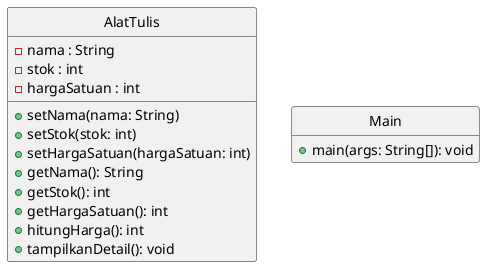 @startuml AlatTulis

class AlatTulis {
  - nama : String
  - stok : int
  - hargaSatuan : int
  + setNama(nama: String)
  + setStok(stok: int)
  + setHargaSatuan(hargaSatuan: int)
  + getNama(): String
  + getStok(): int
  + getHargaSatuan(): int
  + hitungHarga(): int
  + tampilkanDetail(): void
}

class Main {
  + main(args: String[]): void
}

hide empty members
hide circle
@enduml